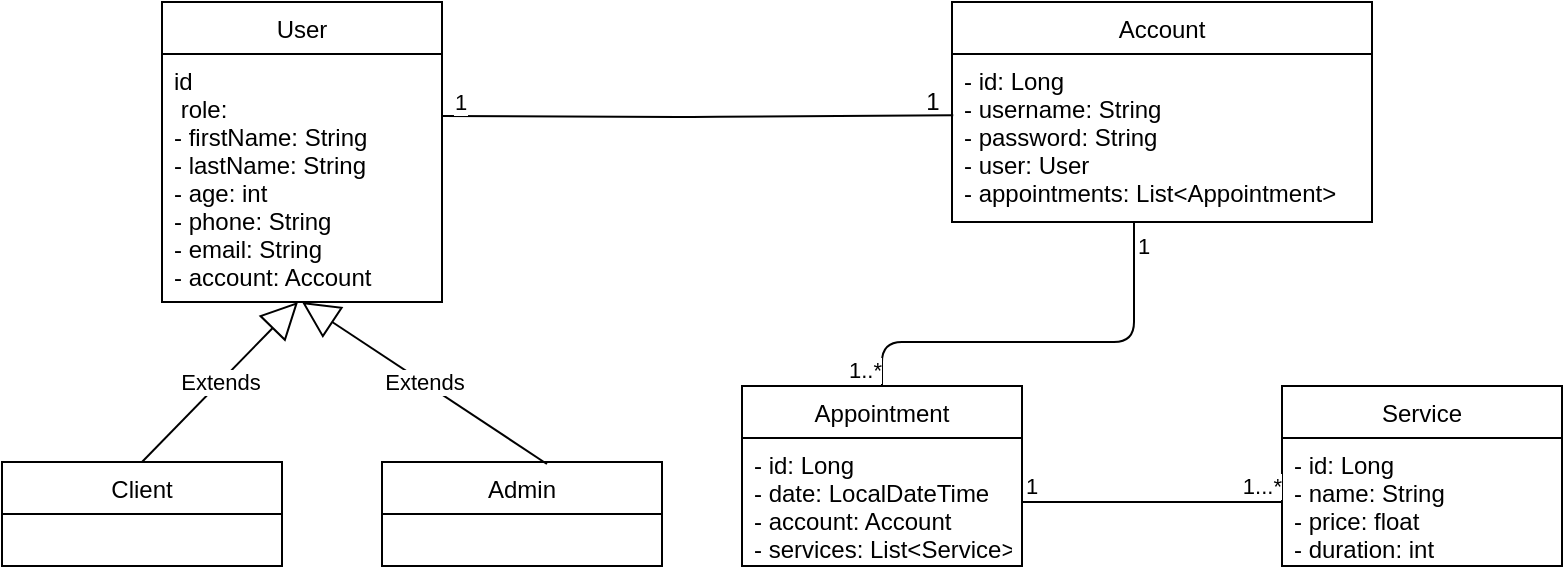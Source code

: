 <mxfile version="14.5.3" type="device"><diagram id="C5RBs43oDa-KdzZeNtuy" name="Page-1"><mxGraphModel dx="1038" dy="580" grid="1" gridSize="10" guides="1" tooltips="1" connect="1" arrows="1" fold="1" page="1" pageScale="1" pageWidth="827" pageHeight="1169" math="0" shadow="0"><root><mxCell id="WIyWlLk6GJQsqaUBKTNV-0"/><mxCell id="WIyWlLk6GJQsqaUBKTNV-1" parent="WIyWlLk6GJQsqaUBKTNV-0"/><mxCell id="j0f8JOt9fn69dyKwX__1-12" value="User" style="swimlane;fontStyle=0;childLayout=stackLayout;horizontal=1;startSize=26;fillColor=none;horizontalStack=0;resizeParent=1;resizeParentMax=0;resizeLast=0;collapsible=1;marginBottom=0;" parent="WIyWlLk6GJQsqaUBKTNV-1" vertex="1"><mxGeometry x="120" y="40" width="140" height="150" as="geometry"/></mxCell><mxCell id="j0f8JOt9fn69dyKwX__1-9" value="id&#10; role:&#10;- firstName: String&#10;- lastName: String&#10;- age: int&#10;- phone: String&#10;- email: String&#10;- account: Account" style="text;strokeColor=none;fillColor=none;align=left;verticalAlign=top;spacingLeft=4;spacingRight=4;overflow=hidden;rotatable=0;points=[[0,0.5],[1,0.5]];portConstraint=eastwest;" parent="j0f8JOt9fn69dyKwX__1-12" vertex="1"><mxGeometry y="26" width="140" height="124" as="geometry"/></mxCell><mxCell id="j0f8JOt9fn69dyKwX__1-16" value="Client" style="swimlane;fontStyle=0;childLayout=stackLayout;horizontal=1;startSize=26;fillColor=none;horizontalStack=0;resizeParent=1;resizeParentMax=0;resizeLast=0;collapsible=1;marginBottom=0;" parent="WIyWlLk6GJQsqaUBKTNV-1" vertex="1"><mxGeometry x="40" y="270" width="140" height="52" as="geometry"/></mxCell><mxCell id="j0f8JOt9fn69dyKwX__1-20" value="Admin" style="swimlane;fontStyle=0;childLayout=stackLayout;horizontal=1;startSize=26;fillColor=none;horizontalStack=0;resizeParent=1;resizeParentMax=0;resizeLast=0;collapsible=1;marginBottom=0;" parent="WIyWlLk6GJQsqaUBKTNV-1" vertex="1"><mxGeometry x="230" y="270" width="140" height="52" as="geometry"/></mxCell><mxCell id="j0f8JOt9fn69dyKwX__1-21" value="Account" style="swimlane;fontStyle=0;childLayout=stackLayout;horizontal=1;startSize=26;fillColor=none;horizontalStack=0;resizeParent=1;resizeParentMax=0;resizeLast=0;collapsible=1;marginBottom=0;" parent="WIyWlLk6GJQsqaUBKTNV-1" vertex="1"><mxGeometry x="515" y="40" width="210" height="110" as="geometry"/></mxCell><mxCell id="j0f8JOt9fn69dyKwX__1-22" value="- id: Long&#10;- username: String&#10;- password: String&#10;- user: User&#10;- appointments: List&lt;Appointment&gt;" style="text;strokeColor=none;fillColor=none;align=left;verticalAlign=top;spacingLeft=4;spacingRight=4;overflow=hidden;rotatable=0;points=[[0,0.5],[1,0.5]];portConstraint=eastwest;" parent="j0f8JOt9fn69dyKwX__1-21" vertex="1"><mxGeometry y="26" width="210" height="84" as="geometry"/></mxCell><mxCell id="j0f8JOt9fn69dyKwX__1-23" value="Appointment" style="swimlane;fontStyle=0;childLayout=stackLayout;horizontal=1;startSize=26;fillColor=none;horizontalStack=0;resizeParent=1;resizeParentMax=0;resizeLast=0;collapsible=1;marginBottom=0;" parent="WIyWlLk6GJQsqaUBKTNV-1" vertex="1"><mxGeometry x="410" y="232" width="140" height="90" as="geometry"/></mxCell><mxCell id="j0f8JOt9fn69dyKwX__1-24" value="- id: Long&#10;- date: LocalDateTime&#10;- account: Account&#10;- services: List&lt;Service&gt;" style="text;strokeColor=none;fillColor=none;align=left;verticalAlign=top;spacingLeft=4;spacingRight=4;overflow=hidden;rotatable=0;points=[[0,0.5],[1,0.5]];portConstraint=eastwest;" parent="j0f8JOt9fn69dyKwX__1-23" vertex="1"><mxGeometry y="26" width="140" height="64" as="geometry"/></mxCell><mxCell id="j0f8JOt9fn69dyKwX__1-25" value="Service" style="swimlane;fontStyle=0;childLayout=stackLayout;horizontal=1;startSize=26;fillColor=none;horizontalStack=0;resizeParent=1;resizeParentMax=0;resizeLast=0;collapsible=1;marginBottom=0;" parent="WIyWlLk6GJQsqaUBKTNV-1" vertex="1"><mxGeometry x="680" y="232" width="140" height="90" as="geometry"/></mxCell><mxCell id="j0f8JOt9fn69dyKwX__1-26" value="- id: Long&#10;- name: String&#10;- price: float&#10;- duration: int" style="text;strokeColor=none;fillColor=none;align=left;verticalAlign=top;spacingLeft=4;spacingRight=4;overflow=hidden;rotatable=0;points=[[0,0.5],[1,0.5]];portConstraint=eastwest;" parent="j0f8JOt9fn69dyKwX__1-25" vertex="1"><mxGeometry y="26" width="140" height="64" as="geometry"/></mxCell><mxCell id="j0f8JOt9fn69dyKwX__1-27" value="Extends" style="endArrow=block;endSize=16;endFill=0;html=1;exitX=0.5;exitY=0;exitDx=0;exitDy=0;" parent="WIyWlLk6GJQsqaUBKTNV-1" source="j0f8JOt9fn69dyKwX__1-16" edge="1"><mxGeometry width="160" relative="1" as="geometry"><mxPoint x="410" y="240" as="sourcePoint"/><mxPoint x="188" y="190" as="targetPoint"/></mxGeometry></mxCell><mxCell id="j0f8JOt9fn69dyKwX__1-28" value="Extends" style="endArrow=block;endSize=16;endFill=0;html=1;exitX=0.589;exitY=0.019;exitDx=0;exitDy=0;exitPerimeter=0;" parent="WIyWlLk6GJQsqaUBKTNV-1" source="j0f8JOt9fn69dyKwX__1-20" edge="1"><mxGeometry width="160" relative="1" as="geometry"><mxPoint x="120" y="280" as="sourcePoint"/><mxPoint x="190" y="190" as="targetPoint"/></mxGeometry></mxCell><mxCell id="j0f8JOt9fn69dyKwX__1-29" value="" style="endArrow=none;html=1;edgeStyle=orthogonalEdgeStyle;entryX=0.003;entryY=0.364;entryDx=0;entryDy=0;entryPerimeter=0;" parent="WIyWlLk6GJQsqaUBKTNV-1" target="j0f8JOt9fn69dyKwX__1-22" edge="1"><mxGeometry relative="1" as="geometry"><mxPoint x="260" y="97" as="sourcePoint"/><mxPoint x="570" y="240" as="targetPoint"/></mxGeometry></mxCell><mxCell id="j0f8JOt9fn69dyKwX__1-37" value="1" style="edgeLabel;html=1;align=center;verticalAlign=middle;resizable=0;points=[];" parent="j0f8JOt9fn69dyKwX__1-29" vertex="1" connectable="0"><mxGeometry x="-0.928" y="7" relative="1" as="geometry"><mxPoint as="offset"/></mxGeometry></mxCell><mxCell id="j0f8JOt9fn69dyKwX__1-33" value="1" style="text;html=1;align=center;verticalAlign=middle;resizable=0;points=[];autosize=1;" parent="WIyWlLk6GJQsqaUBKTNV-1" vertex="1"><mxGeometry x="495" y="80" width="20" height="20" as="geometry"/></mxCell><mxCell id="j0f8JOt9fn69dyKwX__1-48" value="" style="endArrow=none;html=1;edgeStyle=orthogonalEdgeStyle;entryX=0.5;entryY=0;entryDx=0;entryDy=0;" parent="WIyWlLk6GJQsqaUBKTNV-1" target="j0f8JOt9fn69dyKwX__1-23" edge="1"><mxGeometry relative="1" as="geometry"><mxPoint x="606" y="150" as="sourcePoint"/><mxPoint x="570" y="240" as="targetPoint"/><Array as="points"><mxPoint x="606" y="210"/><mxPoint x="480" y="210"/></Array></mxGeometry></mxCell><mxCell id="j0f8JOt9fn69dyKwX__1-49" value="1" style="edgeLabel;resizable=0;html=1;align=left;verticalAlign=bottom;" parent="j0f8JOt9fn69dyKwX__1-48" connectable="0" vertex="1"><mxGeometry x="-1" relative="1" as="geometry"><mxPoint y="20" as="offset"/></mxGeometry></mxCell><mxCell id="j0f8JOt9fn69dyKwX__1-50" value="1..*" style="edgeLabel;resizable=0;html=1;align=right;verticalAlign=bottom;" parent="j0f8JOt9fn69dyKwX__1-48" connectable="0" vertex="1"><mxGeometry x="1" relative="1" as="geometry"/></mxCell><mxCell id="j0f8JOt9fn69dyKwX__1-51" value="" style="endArrow=none;html=1;edgeStyle=orthogonalEdgeStyle;exitX=1;exitY=0.5;exitDx=0;exitDy=0;entryX=0;entryY=0.5;entryDx=0;entryDy=0;" parent="WIyWlLk6GJQsqaUBKTNV-1" source="j0f8JOt9fn69dyKwX__1-24" target="j0f8JOt9fn69dyKwX__1-26" edge="1"><mxGeometry relative="1" as="geometry"><mxPoint x="410" y="240" as="sourcePoint"/><mxPoint x="570" y="240" as="targetPoint"/></mxGeometry></mxCell><mxCell id="j0f8JOt9fn69dyKwX__1-52" value="1" style="edgeLabel;resizable=0;html=1;align=left;verticalAlign=bottom;" parent="j0f8JOt9fn69dyKwX__1-51" connectable="0" vertex="1"><mxGeometry x="-1" relative="1" as="geometry"/></mxCell><mxCell id="j0f8JOt9fn69dyKwX__1-53" value="1...*" style="edgeLabel;resizable=0;html=1;align=right;verticalAlign=bottom;" parent="j0f8JOt9fn69dyKwX__1-51" connectable="0" vertex="1"><mxGeometry x="1" relative="1" as="geometry"/></mxCell></root></mxGraphModel></diagram></mxfile>